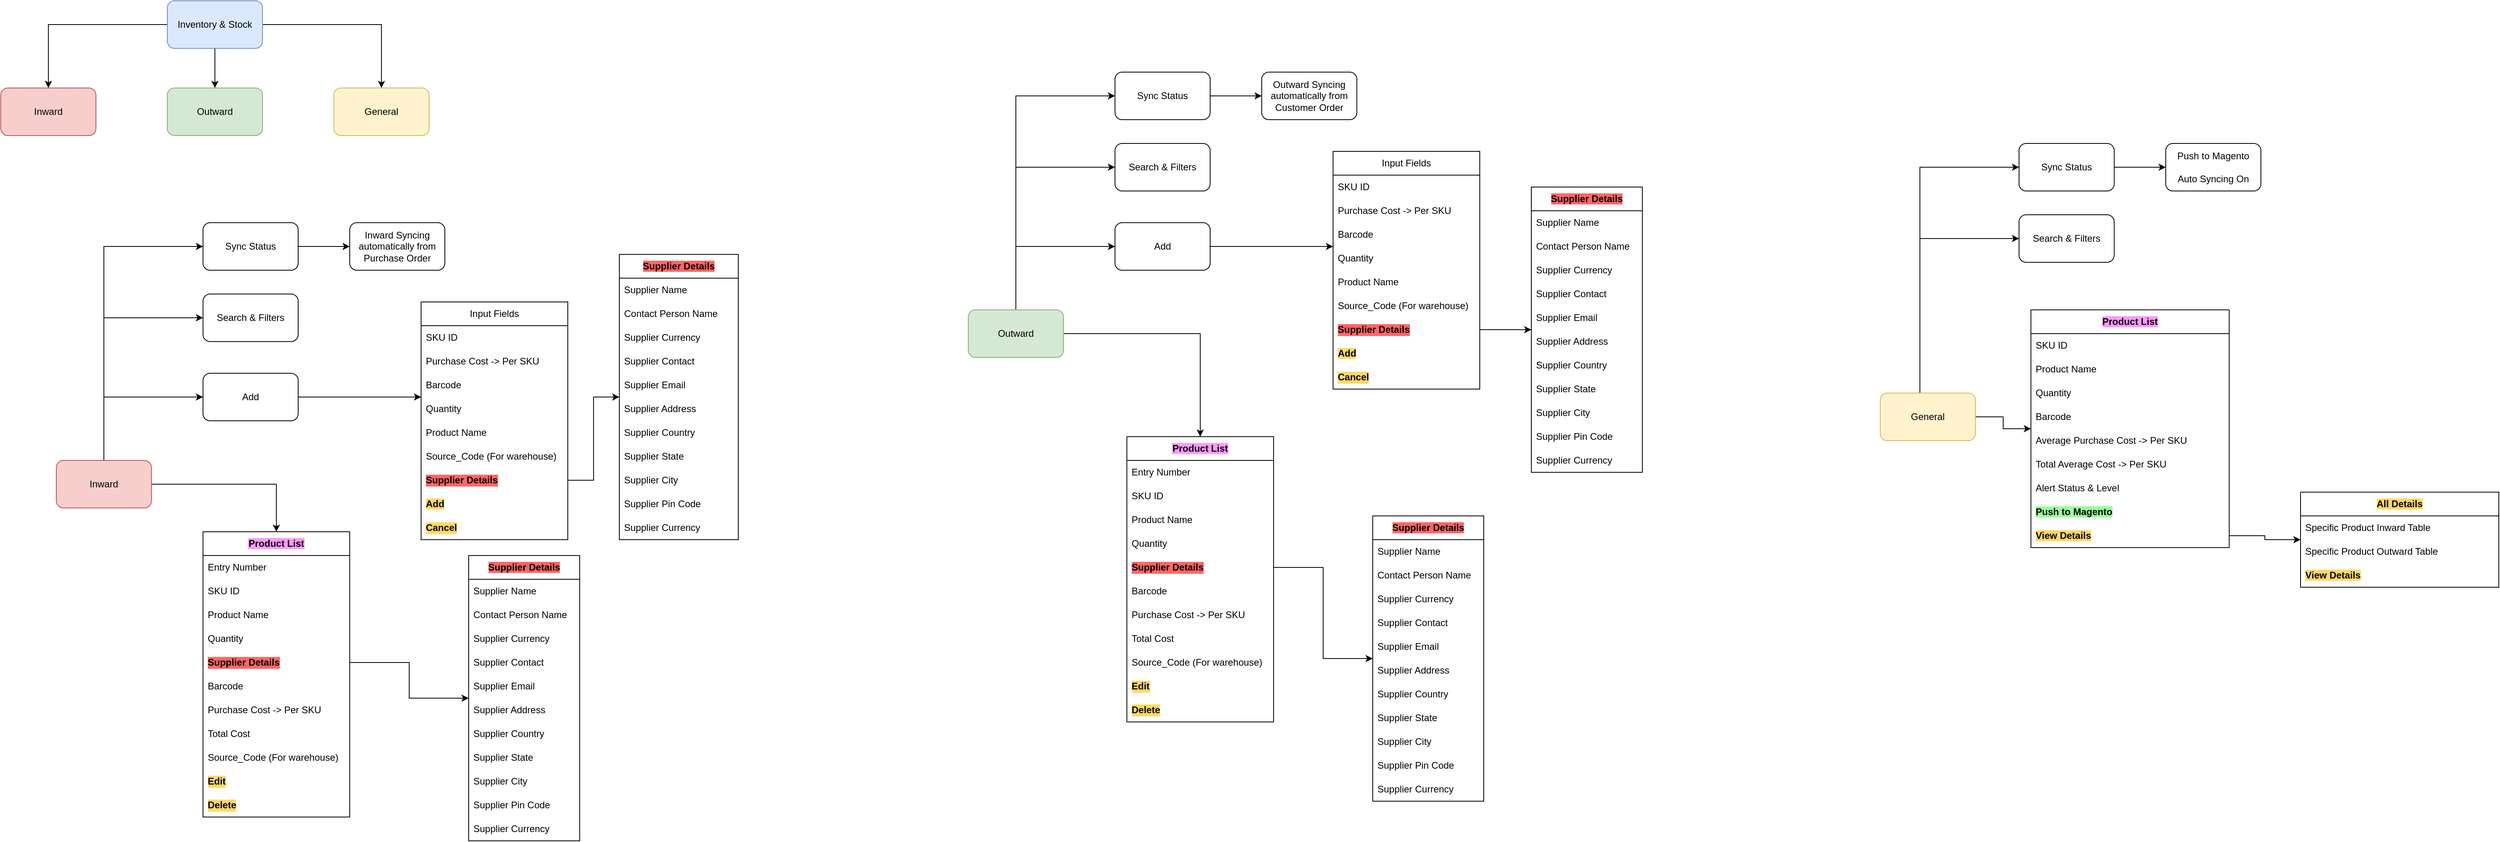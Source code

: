 <mxfile version="24.7.8">
  <diagram name="Page-1" id="e995MOHbL0IESGSoAM8X">
    <mxGraphModel dx="1219" dy="769" grid="1" gridSize="10" guides="1" tooltips="1" connect="1" arrows="1" fold="1" page="1" pageScale="1" pageWidth="850" pageHeight="1100" math="0" shadow="0">
      <root>
        <mxCell id="0" />
        <mxCell id="1" parent="0" />
        <mxCell id="yoaOcqHaSxs_0SUbm4wB-37" style="edgeStyle=orthogonalEdgeStyle;rounded=0;orthogonalLoop=1;jettySize=auto;html=1;entryX=0;entryY=0.5;entryDx=0;entryDy=0;" parent="1" target="yoaOcqHaSxs_0SUbm4wB-35" edge="1">
          <mxGeometry relative="1" as="geometry">
            <Array as="points">
              <mxPoint x="290" y="430" />
            </Array>
            <mxPoint x="290" y="610" as="sourcePoint" />
          </mxGeometry>
        </mxCell>
        <mxCell id="yoaOcqHaSxs_0SUbm4wB-38" style="edgeStyle=orthogonalEdgeStyle;rounded=0;orthogonalLoop=1;jettySize=auto;html=1;entryX=0;entryY=0.5;entryDx=0;entryDy=0;" parent="1" target="yoaOcqHaSxs_0SUbm4wB-36" edge="1">
          <mxGeometry relative="1" as="geometry">
            <Array as="points">
              <mxPoint x="290" y="530" />
            </Array>
            <mxPoint x="290" y="610" as="sourcePoint" />
          </mxGeometry>
        </mxCell>
        <mxCell id="yoaOcqHaSxs_0SUbm4wB-35" value="Search &amp;amp; Filters" style="rounded=1;whiteSpace=wrap;html=1;" parent="1" vertex="1">
          <mxGeometry x="415" y="400" width="120" height="60" as="geometry" />
        </mxCell>
        <mxCell id="lcj7LOPd5DflClwkAGSy-16" style="edgeStyle=orthogonalEdgeStyle;rounded=0;orthogonalLoop=1;jettySize=auto;html=1;" parent="1" source="yoaOcqHaSxs_0SUbm4wB-36" target="lcj7LOPd5DflClwkAGSy-4" edge="1">
          <mxGeometry relative="1" as="geometry">
            <Array as="points">
              <mxPoint x="660" y="530" />
              <mxPoint x="660" y="530" />
            </Array>
          </mxGeometry>
        </mxCell>
        <mxCell id="yoaOcqHaSxs_0SUbm4wB-36" value="Add" style="rounded=1;whiteSpace=wrap;html=1;" parent="1" vertex="1">
          <mxGeometry x="415" y="500" width="120" height="60" as="geometry" />
        </mxCell>
        <mxCell id="gHsuMaxAopMQ4zX2Gc7s-15" style="edgeStyle=orthogonalEdgeStyle;rounded=0;orthogonalLoop=1;jettySize=auto;html=1;entryX=0;entryY=0.5;entryDx=0;entryDy=0;" parent="1" source="lcj7LOPd5DflClwkAGSy-3" target="gHsuMaxAopMQ4zX2Gc7s-14" edge="1">
          <mxGeometry relative="1" as="geometry">
            <Array as="points">
              <mxPoint x="290" y="340" />
            </Array>
          </mxGeometry>
        </mxCell>
        <mxCell id="gHsuMaxAopMQ4zX2Gc7s-19" style="edgeStyle=orthogonalEdgeStyle;rounded=0;orthogonalLoop=1;jettySize=auto;html=1;" parent="1" source="lcj7LOPd5DflClwkAGSy-3" target="lcj7LOPd5DflClwkAGSy-60" edge="1">
          <mxGeometry relative="1" as="geometry" />
        </mxCell>
        <mxCell id="lcj7LOPd5DflClwkAGSy-3" value="Inward" style="rounded=1;whiteSpace=wrap;html=1;fillColor=#f8cecc;strokeColor=#b85450;" parent="1" vertex="1">
          <mxGeometry x="230" y="610" width="120" height="60" as="geometry" />
        </mxCell>
        <mxCell id="lcj7LOPd5DflClwkAGSy-4" value="Input Fields" style="swimlane;fontStyle=0;childLayout=stackLayout;horizontal=1;startSize=30;horizontalStack=0;resizeParent=1;resizeParentMax=0;resizeLast=0;collapsible=1;marginBottom=0;whiteSpace=wrap;html=1;" parent="1" vertex="1">
          <mxGeometry x="690" y="410" width="185" height="300" as="geometry" />
        </mxCell>
        <mxCell id="lcj7LOPd5DflClwkAGSy-8" value="SKU ID" style="text;strokeColor=none;fillColor=none;align=left;verticalAlign=middle;spacingLeft=4;spacingRight=4;overflow=hidden;points=[[0,0.5],[1,0.5]];portConstraint=eastwest;rotatable=0;whiteSpace=wrap;html=1;" parent="lcj7LOPd5DflClwkAGSy-4" vertex="1">
          <mxGeometry y="30" width="185" height="30" as="geometry" />
        </mxCell>
        <mxCell id="gHsuMaxAopMQ4zX2Gc7s-10" value="Purchase Cost -&amp;gt; Per SKU" style="text;strokeColor=none;fillColor=none;align=left;verticalAlign=middle;spacingLeft=4;spacingRight=4;overflow=hidden;points=[[0,0.5],[1,0.5]];portConstraint=eastwest;rotatable=0;whiteSpace=wrap;html=1;" parent="lcj7LOPd5DflClwkAGSy-4" vertex="1">
          <mxGeometry y="60" width="185" height="30" as="geometry" />
        </mxCell>
        <mxCell id="gHsuMaxAopMQ4zX2Gc7s-9" value="Barcode" style="text;strokeColor=none;fillColor=none;align=left;verticalAlign=middle;spacingLeft=4;spacingRight=4;overflow=hidden;points=[[0,0.5],[1,0.5]];portConstraint=eastwest;rotatable=0;whiteSpace=wrap;html=1;" parent="lcj7LOPd5DflClwkAGSy-4" vertex="1">
          <mxGeometry y="90" width="185" height="30" as="geometry" />
        </mxCell>
        <mxCell id="gHsuMaxAopMQ4zX2Gc7s-8" value="Quantity" style="text;strokeColor=none;fillColor=none;align=left;verticalAlign=middle;spacingLeft=4;spacingRight=4;overflow=hidden;points=[[0,0.5],[1,0.5]];portConstraint=eastwest;rotatable=0;whiteSpace=wrap;html=1;" parent="lcj7LOPd5DflClwkAGSy-4" vertex="1">
          <mxGeometry y="120" width="185" height="30" as="geometry" />
        </mxCell>
        <mxCell id="gHsuMaxAopMQ4zX2Gc7s-7" value="Product Name" style="text;strokeColor=none;fillColor=none;align=left;verticalAlign=middle;spacingLeft=4;spacingRight=4;overflow=hidden;points=[[0,0.5],[1,0.5]];portConstraint=eastwest;rotatable=0;whiteSpace=wrap;html=1;" parent="lcj7LOPd5DflClwkAGSy-4" vertex="1">
          <mxGeometry y="150" width="185" height="30" as="geometry" />
        </mxCell>
        <mxCell id="gHsuMaxAopMQ4zX2Gc7s-18" value="Source_Code (For warehouse)" style="text;strokeColor=none;fillColor=none;align=left;verticalAlign=middle;spacingLeft=4;spacingRight=4;overflow=hidden;points=[[0,0.5],[1,0.5]];portConstraint=eastwest;rotatable=0;whiteSpace=wrap;html=1;" parent="lcj7LOPd5DflClwkAGSy-4" vertex="1">
          <mxGeometry y="180" width="185" height="30" as="geometry" />
        </mxCell>
        <mxCell id="gHsuMaxAopMQ4zX2Gc7s-11" value="&lt;b&gt;Supplier Details&lt;/b&gt;" style="text;strokeColor=none;fillColor=none;align=left;verticalAlign=middle;spacingLeft=4;spacingRight=4;overflow=hidden;points=[[0,0.5],[1,0.5]];portConstraint=eastwest;rotatable=0;whiteSpace=wrap;html=1;labelBackgroundColor=#FF6666;" parent="lcj7LOPd5DflClwkAGSy-4" vertex="1">
          <mxGeometry y="210" width="185" height="30" as="geometry" />
        </mxCell>
        <mxCell id="lcj7LOPd5DflClwkAGSy-44" value="&lt;span style=&quot;font-weight: 700; background-color: rgb(255, 217, 102);&quot;&gt;Add&lt;/span&gt;" style="text;strokeColor=none;fillColor=none;align=left;verticalAlign=middle;spacingLeft=4;spacingRight=4;overflow=hidden;points=[[0,0.5],[1,0.5]];portConstraint=eastwest;rotatable=0;whiteSpace=wrap;html=1;" parent="lcj7LOPd5DflClwkAGSy-4" vertex="1">
          <mxGeometry y="240" width="185" height="30" as="geometry" />
        </mxCell>
        <mxCell id="lcj7LOPd5DflClwkAGSy-15" value="Cancel" style="text;strokeColor=none;fillColor=none;align=left;verticalAlign=middle;spacingLeft=4;spacingRight=4;overflow=hidden;points=[[0,0.5],[1,0.5]];portConstraint=eastwest;rotatable=0;whiteSpace=wrap;html=1;fontStyle=1;labelBackgroundColor=#FFD966;" parent="lcj7LOPd5DflClwkAGSy-4" vertex="1">
          <mxGeometry y="270" width="185" height="30" as="geometry" />
        </mxCell>
        <mxCell id="lcj7LOPd5DflClwkAGSy-29" value="&lt;b style=&quot;text-align: left; background-color: rgb(255, 102, 102);&quot;&gt;Supplier Details&lt;/b&gt;" style="swimlane;fontStyle=0;childLayout=stackLayout;horizontal=1;startSize=30;horizontalStack=0;resizeParent=1;resizeParentMax=0;resizeLast=0;collapsible=1;marginBottom=0;whiteSpace=wrap;html=1;" parent="1" vertex="1">
          <mxGeometry x="940" y="350" width="150" height="360" as="geometry" />
        </mxCell>
        <mxCell id="lcj7LOPd5DflClwkAGSy-30" value="Supplier Name" style="text;strokeColor=none;fillColor=none;align=left;verticalAlign=middle;spacingLeft=4;spacingRight=4;overflow=hidden;points=[[0,0.5],[1,0.5]];portConstraint=eastwest;rotatable=0;whiteSpace=wrap;html=1;" parent="lcj7LOPd5DflClwkAGSy-29" vertex="1">
          <mxGeometry y="30" width="150" height="30" as="geometry" />
        </mxCell>
        <mxCell id="lcj7LOPd5DflClwkAGSy-31" value="Contact Person Name" style="text;strokeColor=none;fillColor=none;align=left;verticalAlign=middle;spacingLeft=4;spacingRight=4;overflow=hidden;points=[[0,0.5],[1,0.5]];portConstraint=eastwest;rotatable=0;whiteSpace=wrap;html=1;" parent="lcj7LOPd5DflClwkAGSy-29" vertex="1">
          <mxGeometry y="60" width="150" height="30" as="geometry" />
        </mxCell>
        <mxCell id="lcj7LOPd5DflClwkAGSy-32" value="Supplier Currency" style="text;strokeColor=none;fillColor=none;align=left;verticalAlign=middle;spacingLeft=4;spacingRight=4;overflow=hidden;points=[[0,0.5],[1,0.5]];portConstraint=eastwest;rotatable=0;whiteSpace=wrap;html=1;" parent="lcj7LOPd5DflClwkAGSy-29" vertex="1">
          <mxGeometry y="90" width="150" height="30" as="geometry" />
        </mxCell>
        <mxCell id="lcj7LOPd5DflClwkAGSy-33" value="Supplier Contact" style="text;strokeColor=none;fillColor=none;align=left;verticalAlign=middle;spacingLeft=4;spacingRight=4;overflow=hidden;points=[[0,0.5],[1,0.5]];portConstraint=eastwest;rotatable=0;whiteSpace=wrap;html=1;" parent="lcj7LOPd5DflClwkAGSy-29" vertex="1">
          <mxGeometry y="120" width="150" height="30" as="geometry" />
        </mxCell>
        <mxCell id="lcj7LOPd5DflClwkAGSy-34" value="Supplier Email" style="text;strokeColor=none;fillColor=none;align=left;verticalAlign=middle;spacingLeft=4;spacingRight=4;overflow=hidden;points=[[0,0.5],[1,0.5]];portConstraint=eastwest;rotatable=0;whiteSpace=wrap;html=1;" parent="lcj7LOPd5DflClwkAGSy-29" vertex="1">
          <mxGeometry y="150" width="150" height="30" as="geometry" />
        </mxCell>
        <mxCell id="lcj7LOPd5DflClwkAGSy-35" value="Supplier Address" style="text;strokeColor=none;fillColor=none;align=left;verticalAlign=middle;spacingLeft=4;spacingRight=4;overflow=hidden;points=[[0,0.5],[1,0.5]];portConstraint=eastwest;rotatable=0;whiteSpace=wrap;html=1;" parent="lcj7LOPd5DflClwkAGSy-29" vertex="1">
          <mxGeometry y="180" width="150" height="30" as="geometry" />
        </mxCell>
        <mxCell id="lcj7LOPd5DflClwkAGSy-36" value="Supplier Country" style="text;strokeColor=none;fillColor=none;align=left;verticalAlign=middle;spacingLeft=4;spacingRight=4;overflow=hidden;points=[[0,0.5],[1,0.5]];portConstraint=eastwest;rotatable=0;whiteSpace=wrap;html=1;" parent="lcj7LOPd5DflClwkAGSy-29" vertex="1">
          <mxGeometry y="210" width="150" height="30" as="geometry" />
        </mxCell>
        <mxCell id="lcj7LOPd5DflClwkAGSy-37" value="Supplier State" style="text;strokeColor=none;fillColor=none;align=left;verticalAlign=middle;spacingLeft=4;spacingRight=4;overflow=hidden;points=[[0,0.5],[1,0.5]];portConstraint=eastwest;rotatable=0;whiteSpace=wrap;html=1;" parent="lcj7LOPd5DflClwkAGSy-29" vertex="1">
          <mxGeometry y="240" width="150" height="30" as="geometry" />
        </mxCell>
        <mxCell id="lcj7LOPd5DflClwkAGSy-38" value="Supplier City" style="text;strokeColor=none;fillColor=none;align=left;verticalAlign=middle;spacingLeft=4;spacingRight=4;overflow=hidden;points=[[0,0.5],[1,0.5]];portConstraint=eastwest;rotatable=0;whiteSpace=wrap;html=1;" parent="lcj7LOPd5DflClwkAGSy-29" vertex="1">
          <mxGeometry y="270" width="150" height="30" as="geometry" />
        </mxCell>
        <mxCell id="lcj7LOPd5DflClwkAGSy-39" value="Supplier Pin Code" style="text;strokeColor=none;fillColor=none;align=left;verticalAlign=middle;spacingLeft=4;spacingRight=4;overflow=hidden;points=[[0,0.5],[1,0.5]];portConstraint=eastwest;rotatable=0;whiteSpace=wrap;html=1;" parent="lcj7LOPd5DflClwkAGSy-29" vertex="1">
          <mxGeometry y="300" width="150" height="30" as="geometry" />
        </mxCell>
        <mxCell id="lcj7LOPd5DflClwkAGSy-40" value="Supplier Currency" style="text;strokeColor=none;fillColor=none;align=left;verticalAlign=middle;spacingLeft=4;spacingRight=4;overflow=hidden;points=[[0,0.5],[1,0.5]];portConstraint=eastwest;rotatable=0;whiteSpace=wrap;html=1;" parent="lcj7LOPd5DflClwkAGSy-29" vertex="1">
          <mxGeometry y="330" width="150" height="30" as="geometry" />
        </mxCell>
        <mxCell id="lcj7LOPd5DflClwkAGSy-60" value="&lt;b style=&quot;text-align: left; background-color: rgb(255, 153, 255);&quot;&gt;Product List&lt;/b&gt;" style="swimlane;fontStyle=0;childLayout=stackLayout;horizontal=1;startSize=30;horizontalStack=0;resizeParent=1;resizeParentMax=0;resizeLast=0;collapsible=1;marginBottom=0;whiteSpace=wrap;html=1;" parent="1" vertex="1">
          <mxGeometry x="415" y="700" width="185" height="360" as="geometry" />
        </mxCell>
        <mxCell id="gHsuMaxAopMQ4zX2Gc7s-22" value="Entry Number" style="text;strokeColor=none;fillColor=none;align=left;verticalAlign=middle;spacingLeft=4;spacingRight=4;overflow=hidden;points=[[0,0.5],[1,0.5]];portConstraint=eastwest;rotatable=0;whiteSpace=wrap;html=1;" parent="lcj7LOPd5DflClwkAGSy-60" vertex="1">
          <mxGeometry y="30" width="185" height="30" as="geometry" />
        </mxCell>
        <mxCell id="lcj7LOPd5DflClwkAGSy-99" value="SKU ID" style="text;strokeColor=none;fillColor=none;align=left;verticalAlign=middle;spacingLeft=4;spacingRight=4;overflow=hidden;points=[[0,0.5],[1,0.5]];portConstraint=eastwest;rotatable=0;whiteSpace=wrap;html=1;" parent="lcj7LOPd5DflClwkAGSy-60" vertex="1">
          <mxGeometry y="60" width="185" height="30" as="geometry" />
        </mxCell>
        <mxCell id="lcj7LOPd5DflClwkAGSy-61" value="Product Name" style="text;strokeColor=none;fillColor=none;align=left;verticalAlign=middle;spacingLeft=4;spacingRight=4;overflow=hidden;points=[[0,0.5],[1,0.5]];portConstraint=eastwest;rotatable=0;whiteSpace=wrap;html=1;" parent="lcj7LOPd5DflClwkAGSy-60" vertex="1">
          <mxGeometry y="90" width="185" height="30" as="geometry" />
        </mxCell>
        <mxCell id="lcj7LOPd5DflClwkAGSy-62" value="Quantity" style="text;strokeColor=none;fillColor=none;align=left;verticalAlign=middle;spacingLeft=4;spacingRight=4;overflow=hidden;points=[[0,0.5],[1,0.5]];portConstraint=eastwest;rotatable=0;whiteSpace=wrap;html=1;" parent="lcj7LOPd5DflClwkAGSy-60" vertex="1">
          <mxGeometry y="120" width="185" height="30" as="geometry" />
        </mxCell>
        <mxCell id="lcj7LOPd5DflClwkAGSy-72" value="&lt;b&gt;Supplier Details&lt;/b&gt;" style="text;strokeColor=none;fillColor=none;align=left;verticalAlign=middle;spacingLeft=4;spacingRight=4;overflow=hidden;points=[[0,0.5],[1,0.5]];portConstraint=eastwest;rotatable=0;whiteSpace=wrap;html=1;labelBackgroundColor=#FF6666;" parent="lcj7LOPd5DflClwkAGSy-60" vertex="1">
          <mxGeometry y="150" width="185" height="30" as="geometry" />
        </mxCell>
        <mxCell id="lcj7LOPd5DflClwkAGSy-63" value="Barcode" style="text;strokeColor=none;fillColor=none;align=left;verticalAlign=middle;spacingLeft=4;spacingRight=4;overflow=hidden;points=[[0,0.5],[1,0.5]];portConstraint=eastwest;rotatable=0;whiteSpace=wrap;html=1;" parent="lcj7LOPd5DflClwkAGSy-60" vertex="1">
          <mxGeometry y="180" width="185" height="30" as="geometry" />
        </mxCell>
        <mxCell id="lcj7LOPd5DflClwkAGSy-64" value="Purchase Cost -&amp;gt; Per SKU" style="text;strokeColor=none;fillColor=none;align=left;verticalAlign=middle;spacingLeft=4;spacingRight=4;overflow=hidden;points=[[0,0.5],[1,0.5]];portConstraint=eastwest;rotatable=0;whiteSpace=wrap;html=1;" parent="lcj7LOPd5DflClwkAGSy-60" vertex="1">
          <mxGeometry y="210" width="185" height="30" as="geometry" />
        </mxCell>
        <mxCell id="gHsuMaxAopMQ4zX2Gc7s-24" value="Total Cost" style="text;strokeColor=none;fillColor=none;align=left;verticalAlign=middle;spacingLeft=4;spacingRight=4;overflow=hidden;points=[[0,0.5],[1,0.5]];portConstraint=eastwest;rotatable=0;whiteSpace=wrap;html=1;" parent="lcj7LOPd5DflClwkAGSy-60" vertex="1">
          <mxGeometry y="240" width="185" height="30" as="geometry" />
        </mxCell>
        <mxCell id="gHsuMaxAopMQ4zX2Gc7s-23" value="Source_Code (For warehouse)" style="text;strokeColor=none;fillColor=none;align=left;verticalAlign=middle;spacingLeft=4;spacingRight=4;overflow=hidden;points=[[0,0.5],[1,0.5]];portConstraint=eastwest;rotatable=0;whiteSpace=wrap;html=1;" parent="lcj7LOPd5DflClwkAGSy-60" vertex="1">
          <mxGeometry y="270" width="185" height="30" as="geometry" />
        </mxCell>
        <mxCell id="gHsuMaxAopMQ4zX2Gc7s-141" value="Edit" style="text;strokeColor=none;fillColor=none;align=left;verticalAlign=middle;spacingLeft=4;spacingRight=4;overflow=hidden;points=[[0,0.5],[1,0.5]];portConstraint=eastwest;rotatable=0;whiteSpace=wrap;html=1;fontStyle=1;labelBackgroundColor=#FFD966;" parent="lcj7LOPd5DflClwkAGSy-60" vertex="1">
          <mxGeometry y="300" width="185" height="30" as="geometry" />
        </mxCell>
        <mxCell id="lcj7LOPd5DflClwkAGSy-68" value="Delete" style="text;strokeColor=none;fillColor=none;align=left;verticalAlign=middle;spacingLeft=4;spacingRight=4;overflow=hidden;points=[[0,0.5],[1,0.5]];portConstraint=eastwest;rotatable=0;whiteSpace=wrap;html=1;fontStyle=1;labelBackgroundColor=#FFD966;" parent="lcj7LOPd5DflClwkAGSy-60" vertex="1">
          <mxGeometry y="330" width="185" height="30" as="geometry" />
        </mxCell>
        <mxCell id="lcj7LOPd5DflClwkAGSy-73" value="&lt;b style=&quot;text-align: left; background-color: rgb(255, 102, 102);&quot;&gt;Supplier Details&lt;/b&gt;" style="swimlane;fontStyle=0;childLayout=stackLayout;horizontal=1;startSize=30;horizontalStack=0;resizeParent=1;resizeParentMax=0;resizeLast=0;collapsible=1;marginBottom=0;whiteSpace=wrap;html=1;" parent="1" vertex="1">
          <mxGeometry x="750" y="730" width="140" height="360" as="geometry" />
        </mxCell>
        <mxCell id="lcj7LOPd5DflClwkAGSy-74" value="Supplier Name" style="text;strokeColor=none;fillColor=none;align=left;verticalAlign=middle;spacingLeft=4;spacingRight=4;overflow=hidden;points=[[0,0.5],[1,0.5]];portConstraint=eastwest;rotatable=0;whiteSpace=wrap;html=1;" parent="lcj7LOPd5DflClwkAGSy-73" vertex="1">
          <mxGeometry y="30" width="140" height="30" as="geometry" />
        </mxCell>
        <mxCell id="lcj7LOPd5DflClwkAGSy-75" value="Contact Person Name" style="text;strokeColor=none;fillColor=none;align=left;verticalAlign=middle;spacingLeft=4;spacingRight=4;overflow=hidden;points=[[0,0.5],[1,0.5]];portConstraint=eastwest;rotatable=0;whiteSpace=wrap;html=1;" parent="lcj7LOPd5DflClwkAGSy-73" vertex="1">
          <mxGeometry y="60" width="140" height="30" as="geometry" />
        </mxCell>
        <mxCell id="lcj7LOPd5DflClwkAGSy-76" value="Supplier Currency" style="text;strokeColor=none;fillColor=none;align=left;verticalAlign=middle;spacingLeft=4;spacingRight=4;overflow=hidden;points=[[0,0.5],[1,0.5]];portConstraint=eastwest;rotatable=0;whiteSpace=wrap;html=1;" parent="lcj7LOPd5DflClwkAGSy-73" vertex="1">
          <mxGeometry y="90" width="140" height="30" as="geometry" />
        </mxCell>
        <mxCell id="lcj7LOPd5DflClwkAGSy-77" value="Supplier Contact" style="text;strokeColor=none;fillColor=none;align=left;verticalAlign=middle;spacingLeft=4;spacingRight=4;overflow=hidden;points=[[0,0.5],[1,0.5]];portConstraint=eastwest;rotatable=0;whiteSpace=wrap;html=1;" parent="lcj7LOPd5DflClwkAGSy-73" vertex="1">
          <mxGeometry y="120" width="140" height="30" as="geometry" />
        </mxCell>
        <mxCell id="lcj7LOPd5DflClwkAGSy-78" value="Supplier Email" style="text;strokeColor=none;fillColor=none;align=left;verticalAlign=middle;spacingLeft=4;spacingRight=4;overflow=hidden;points=[[0,0.5],[1,0.5]];portConstraint=eastwest;rotatable=0;whiteSpace=wrap;html=1;" parent="lcj7LOPd5DflClwkAGSy-73" vertex="1">
          <mxGeometry y="150" width="140" height="30" as="geometry" />
        </mxCell>
        <mxCell id="lcj7LOPd5DflClwkAGSy-79" value="Supplier Address" style="text;strokeColor=none;fillColor=none;align=left;verticalAlign=middle;spacingLeft=4;spacingRight=4;overflow=hidden;points=[[0,0.5],[1,0.5]];portConstraint=eastwest;rotatable=0;whiteSpace=wrap;html=1;" parent="lcj7LOPd5DflClwkAGSy-73" vertex="1">
          <mxGeometry y="180" width="140" height="30" as="geometry" />
        </mxCell>
        <mxCell id="lcj7LOPd5DflClwkAGSy-80" value="Supplier Country" style="text;strokeColor=none;fillColor=none;align=left;verticalAlign=middle;spacingLeft=4;spacingRight=4;overflow=hidden;points=[[0,0.5],[1,0.5]];portConstraint=eastwest;rotatable=0;whiteSpace=wrap;html=1;" parent="lcj7LOPd5DflClwkAGSy-73" vertex="1">
          <mxGeometry y="210" width="140" height="30" as="geometry" />
        </mxCell>
        <mxCell id="lcj7LOPd5DflClwkAGSy-81" value="Supplier State" style="text;strokeColor=none;fillColor=none;align=left;verticalAlign=middle;spacingLeft=4;spacingRight=4;overflow=hidden;points=[[0,0.5],[1,0.5]];portConstraint=eastwest;rotatable=0;whiteSpace=wrap;html=1;" parent="lcj7LOPd5DflClwkAGSy-73" vertex="1">
          <mxGeometry y="240" width="140" height="30" as="geometry" />
        </mxCell>
        <mxCell id="lcj7LOPd5DflClwkAGSy-82" value="Supplier City" style="text;strokeColor=none;fillColor=none;align=left;verticalAlign=middle;spacingLeft=4;spacingRight=4;overflow=hidden;points=[[0,0.5],[1,0.5]];portConstraint=eastwest;rotatable=0;whiteSpace=wrap;html=1;" parent="lcj7LOPd5DflClwkAGSy-73" vertex="1">
          <mxGeometry y="270" width="140" height="30" as="geometry" />
        </mxCell>
        <mxCell id="lcj7LOPd5DflClwkAGSy-83" value="Supplier Pin Code" style="text;strokeColor=none;fillColor=none;align=left;verticalAlign=middle;spacingLeft=4;spacingRight=4;overflow=hidden;points=[[0,0.5],[1,0.5]];portConstraint=eastwest;rotatable=0;whiteSpace=wrap;html=1;" parent="lcj7LOPd5DflClwkAGSy-73" vertex="1">
          <mxGeometry y="300" width="140" height="30" as="geometry" />
        </mxCell>
        <mxCell id="lcj7LOPd5DflClwkAGSy-84" value="Supplier Currency" style="text;strokeColor=none;fillColor=none;align=left;verticalAlign=middle;spacingLeft=4;spacingRight=4;overflow=hidden;points=[[0,0.5],[1,0.5]];portConstraint=eastwest;rotatable=0;whiteSpace=wrap;html=1;" parent="lcj7LOPd5DflClwkAGSy-73" vertex="1">
          <mxGeometry y="330" width="140" height="30" as="geometry" />
        </mxCell>
        <mxCell id="lcj7LOPd5DflClwkAGSy-129" value="Inward" style="rounded=1;whiteSpace=wrap;html=1;fillColor=#f8cecc;strokeColor=#b85450;" parent="1" vertex="1">
          <mxGeometry x="160" y="140" width="120" height="60" as="geometry" />
        </mxCell>
        <mxCell id="lcj7LOPd5DflClwkAGSy-130" value="Outward" style="rounded=1;whiteSpace=wrap;html=1;fillColor=#d5e8d4;strokeColor=#82b366;" parent="1" vertex="1">
          <mxGeometry x="370" y="140" width="120" height="60" as="geometry" />
        </mxCell>
        <mxCell id="gHsuMaxAopMQ4zX2Gc7s-3" value="" style="edgeStyle=orthogonalEdgeStyle;rounded=0;orthogonalLoop=1;jettySize=auto;html=1;" parent="1" source="gHsuMaxAopMQ4zX2Gc7s-1" target="lcj7LOPd5DflClwkAGSy-130" edge="1">
          <mxGeometry relative="1" as="geometry" />
        </mxCell>
        <mxCell id="gHsuMaxAopMQ4zX2Gc7s-4" style="edgeStyle=orthogonalEdgeStyle;rounded=0;orthogonalLoop=1;jettySize=auto;html=1;" parent="1" source="gHsuMaxAopMQ4zX2Gc7s-1" target="lcj7LOPd5DflClwkAGSy-129" edge="1">
          <mxGeometry relative="1" as="geometry" />
        </mxCell>
        <mxCell id="gHsuMaxAopMQ4zX2Gc7s-5" style="edgeStyle=orthogonalEdgeStyle;rounded=0;orthogonalLoop=1;jettySize=auto;html=1;" parent="1" source="gHsuMaxAopMQ4zX2Gc7s-1" target="gHsuMaxAopMQ4zX2Gc7s-2" edge="1">
          <mxGeometry relative="1" as="geometry" />
        </mxCell>
        <mxCell id="gHsuMaxAopMQ4zX2Gc7s-1" value="Inventory &amp;amp; Stock" style="rounded=1;whiteSpace=wrap;html=1;fillColor=#dae8fc;strokeColor=#6c8ebf;" parent="1" vertex="1">
          <mxGeometry x="370" y="30" width="120" height="60" as="geometry" />
        </mxCell>
        <mxCell id="gHsuMaxAopMQ4zX2Gc7s-2" value="General" style="rounded=1;whiteSpace=wrap;html=1;fillColor=#fff2cc;strokeColor=#d6b656;" parent="1" vertex="1">
          <mxGeometry x="580" y="140" width="120" height="60" as="geometry" />
        </mxCell>
        <mxCell id="gHsuMaxAopMQ4zX2Gc7s-13" style="edgeStyle=orthogonalEdgeStyle;rounded=0;orthogonalLoop=1;jettySize=auto;html=1;" parent="1" source="gHsuMaxAopMQ4zX2Gc7s-11" target="lcj7LOPd5DflClwkAGSy-29" edge="1">
          <mxGeometry relative="1" as="geometry" />
        </mxCell>
        <mxCell id="gHsuMaxAopMQ4zX2Gc7s-17" value="" style="edgeStyle=orthogonalEdgeStyle;rounded=0;orthogonalLoop=1;jettySize=auto;html=1;" parent="1" source="gHsuMaxAopMQ4zX2Gc7s-14" target="gHsuMaxAopMQ4zX2Gc7s-16" edge="1">
          <mxGeometry relative="1" as="geometry" />
        </mxCell>
        <mxCell id="gHsuMaxAopMQ4zX2Gc7s-14" value="Sync Status" style="rounded=1;whiteSpace=wrap;html=1;" parent="1" vertex="1">
          <mxGeometry x="415" y="310" width="120" height="60" as="geometry" />
        </mxCell>
        <mxCell id="gHsuMaxAopMQ4zX2Gc7s-16" value="Inward Syncing automatically from Purchase Order" style="rounded=1;whiteSpace=wrap;html=1;" parent="1" vertex="1">
          <mxGeometry x="600" y="310" width="120" height="60" as="geometry" />
        </mxCell>
        <mxCell id="gHsuMaxAopMQ4zX2Gc7s-21" style="edgeStyle=orthogonalEdgeStyle;rounded=0;orthogonalLoop=1;jettySize=auto;html=1;" parent="1" source="lcj7LOPd5DflClwkAGSy-72" target="lcj7LOPd5DflClwkAGSy-73" edge="1">
          <mxGeometry relative="1" as="geometry" />
        </mxCell>
        <mxCell id="gHsuMaxAopMQ4zX2Gc7s-25" style="edgeStyle=orthogonalEdgeStyle;rounded=0;orthogonalLoop=1;jettySize=auto;html=1;entryX=0;entryY=0.5;entryDx=0;entryDy=0;" parent="1" target="gHsuMaxAopMQ4zX2Gc7s-27" edge="1">
          <mxGeometry relative="1" as="geometry">
            <Array as="points">
              <mxPoint x="1440" y="240" />
            </Array>
            <mxPoint x="1440" y="420" as="sourcePoint" />
          </mxGeometry>
        </mxCell>
        <mxCell id="gHsuMaxAopMQ4zX2Gc7s-26" style="edgeStyle=orthogonalEdgeStyle;rounded=0;orthogonalLoop=1;jettySize=auto;html=1;entryX=0;entryY=0.5;entryDx=0;entryDy=0;" parent="1" target="gHsuMaxAopMQ4zX2Gc7s-29" edge="1">
          <mxGeometry relative="1" as="geometry">
            <Array as="points">
              <mxPoint x="1440" y="340" />
            </Array>
            <mxPoint x="1440" y="420" as="sourcePoint" />
          </mxGeometry>
        </mxCell>
        <mxCell id="gHsuMaxAopMQ4zX2Gc7s-27" value="Search &amp;amp; Filters" style="rounded=1;whiteSpace=wrap;html=1;" parent="1" vertex="1">
          <mxGeometry x="1565" y="210" width="120" height="60" as="geometry" />
        </mxCell>
        <mxCell id="gHsuMaxAopMQ4zX2Gc7s-28" style="edgeStyle=orthogonalEdgeStyle;rounded=0;orthogonalLoop=1;jettySize=auto;html=1;" parent="1" source="gHsuMaxAopMQ4zX2Gc7s-29" target="gHsuMaxAopMQ4zX2Gc7s-33" edge="1">
          <mxGeometry relative="1" as="geometry">
            <Array as="points">
              <mxPoint x="1810" y="340" />
              <mxPoint x="1810" y="340" />
            </Array>
          </mxGeometry>
        </mxCell>
        <mxCell id="gHsuMaxAopMQ4zX2Gc7s-29" value="Add" style="rounded=1;whiteSpace=wrap;html=1;" parent="1" vertex="1">
          <mxGeometry x="1565" y="310" width="120" height="60" as="geometry" />
        </mxCell>
        <mxCell id="gHsuMaxAopMQ4zX2Gc7s-30" style="edgeStyle=orthogonalEdgeStyle;rounded=0;orthogonalLoop=1;jettySize=auto;html=1;entryX=0;entryY=0.5;entryDx=0;entryDy=0;" parent="1" source="gHsuMaxAopMQ4zX2Gc7s-32" target="gHsuMaxAopMQ4zX2Gc7s-80" edge="1">
          <mxGeometry relative="1" as="geometry">
            <Array as="points">
              <mxPoint x="1440" y="150" />
            </Array>
          </mxGeometry>
        </mxCell>
        <mxCell id="gHsuMaxAopMQ4zX2Gc7s-31" style="edgeStyle=orthogonalEdgeStyle;rounded=0;orthogonalLoop=1;jettySize=auto;html=1;" parent="1" source="gHsuMaxAopMQ4zX2Gc7s-32" target="gHsuMaxAopMQ4zX2Gc7s-55" edge="1">
          <mxGeometry relative="1" as="geometry" />
        </mxCell>
        <mxCell id="gHsuMaxAopMQ4zX2Gc7s-32" value="Outward" style="rounded=1;whiteSpace=wrap;html=1;fillColor=#d5e8d4;strokeColor=#82b366;" parent="1" vertex="1">
          <mxGeometry x="1380" y="420" width="120" height="60" as="geometry" />
        </mxCell>
        <mxCell id="gHsuMaxAopMQ4zX2Gc7s-33" value="Input Fields" style="swimlane;fontStyle=0;childLayout=stackLayout;horizontal=1;startSize=30;horizontalStack=0;resizeParent=1;resizeParentMax=0;resizeLast=0;collapsible=1;marginBottom=0;whiteSpace=wrap;html=1;" parent="1" vertex="1">
          <mxGeometry x="1840" y="220" width="185" height="300" as="geometry" />
        </mxCell>
        <mxCell id="gHsuMaxAopMQ4zX2Gc7s-34" value="SKU ID" style="text;strokeColor=none;fillColor=none;align=left;verticalAlign=middle;spacingLeft=4;spacingRight=4;overflow=hidden;points=[[0,0.5],[1,0.5]];portConstraint=eastwest;rotatable=0;whiteSpace=wrap;html=1;" parent="gHsuMaxAopMQ4zX2Gc7s-33" vertex="1">
          <mxGeometry y="30" width="185" height="30" as="geometry" />
        </mxCell>
        <mxCell id="gHsuMaxAopMQ4zX2Gc7s-35" value="Purchase Cost -&amp;gt; Per SKU" style="text;strokeColor=none;fillColor=none;align=left;verticalAlign=middle;spacingLeft=4;spacingRight=4;overflow=hidden;points=[[0,0.5],[1,0.5]];portConstraint=eastwest;rotatable=0;whiteSpace=wrap;html=1;" parent="gHsuMaxAopMQ4zX2Gc7s-33" vertex="1">
          <mxGeometry y="60" width="185" height="30" as="geometry" />
        </mxCell>
        <mxCell id="gHsuMaxAopMQ4zX2Gc7s-36" value="Barcode" style="text;strokeColor=none;fillColor=none;align=left;verticalAlign=middle;spacingLeft=4;spacingRight=4;overflow=hidden;points=[[0,0.5],[1,0.5]];portConstraint=eastwest;rotatable=0;whiteSpace=wrap;html=1;" parent="gHsuMaxAopMQ4zX2Gc7s-33" vertex="1">
          <mxGeometry y="90" width="185" height="30" as="geometry" />
        </mxCell>
        <mxCell id="gHsuMaxAopMQ4zX2Gc7s-37" value="Quantity" style="text;strokeColor=none;fillColor=none;align=left;verticalAlign=middle;spacingLeft=4;spacingRight=4;overflow=hidden;points=[[0,0.5],[1,0.5]];portConstraint=eastwest;rotatable=0;whiteSpace=wrap;html=1;" parent="gHsuMaxAopMQ4zX2Gc7s-33" vertex="1">
          <mxGeometry y="120" width="185" height="30" as="geometry" />
        </mxCell>
        <mxCell id="gHsuMaxAopMQ4zX2Gc7s-38" value="Product Name" style="text;strokeColor=none;fillColor=none;align=left;verticalAlign=middle;spacingLeft=4;spacingRight=4;overflow=hidden;points=[[0,0.5],[1,0.5]];portConstraint=eastwest;rotatable=0;whiteSpace=wrap;html=1;" parent="gHsuMaxAopMQ4zX2Gc7s-33" vertex="1">
          <mxGeometry y="150" width="185" height="30" as="geometry" />
        </mxCell>
        <mxCell id="gHsuMaxAopMQ4zX2Gc7s-39" value="Source_Code (For warehouse)" style="text;strokeColor=none;fillColor=none;align=left;verticalAlign=middle;spacingLeft=4;spacingRight=4;overflow=hidden;points=[[0,0.5],[1,0.5]];portConstraint=eastwest;rotatable=0;whiteSpace=wrap;html=1;" parent="gHsuMaxAopMQ4zX2Gc7s-33" vertex="1">
          <mxGeometry y="180" width="185" height="30" as="geometry" />
        </mxCell>
        <mxCell id="gHsuMaxAopMQ4zX2Gc7s-40" value="&lt;b&gt;Supplier Details&lt;/b&gt;" style="text;strokeColor=none;fillColor=none;align=left;verticalAlign=middle;spacingLeft=4;spacingRight=4;overflow=hidden;points=[[0,0.5],[1,0.5]];portConstraint=eastwest;rotatable=0;whiteSpace=wrap;html=1;labelBackgroundColor=#FF6666;" parent="gHsuMaxAopMQ4zX2Gc7s-33" vertex="1">
          <mxGeometry y="210" width="185" height="30" as="geometry" />
        </mxCell>
        <mxCell id="gHsuMaxAopMQ4zX2Gc7s-41" value="&lt;span style=&quot;font-weight: 700; background-color: rgb(255, 217, 102);&quot;&gt;Add&lt;/span&gt;" style="text;strokeColor=none;fillColor=none;align=left;verticalAlign=middle;spacingLeft=4;spacingRight=4;overflow=hidden;points=[[0,0.5],[1,0.5]];portConstraint=eastwest;rotatable=0;whiteSpace=wrap;html=1;" parent="gHsuMaxAopMQ4zX2Gc7s-33" vertex="1">
          <mxGeometry y="240" width="185" height="30" as="geometry" />
        </mxCell>
        <mxCell id="gHsuMaxAopMQ4zX2Gc7s-42" value="Cancel" style="text;strokeColor=none;fillColor=none;align=left;verticalAlign=middle;spacingLeft=4;spacingRight=4;overflow=hidden;points=[[0,0.5],[1,0.5]];portConstraint=eastwest;rotatable=0;whiteSpace=wrap;html=1;fontStyle=1;labelBackgroundColor=#FFD966;" parent="gHsuMaxAopMQ4zX2Gc7s-33" vertex="1">
          <mxGeometry y="270" width="185" height="30" as="geometry" />
        </mxCell>
        <mxCell id="gHsuMaxAopMQ4zX2Gc7s-43" value="&lt;b style=&quot;text-align: left; background-color: rgb(255, 102, 102);&quot;&gt;Supplier Details&lt;/b&gt;" style="swimlane;fontStyle=0;childLayout=stackLayout;horizontal=1;startSize=30;horizontalStack=0;resizeParent=1;resizeParentMax=0;resizeLast=0;collapsible=1;marginBottom=0;whiteSpace=wrap;html=1;" parent="1" vertex="1">
          <mxGeometry x="2090" y="265" width="140" height="360" as="geometry" />
        </mxCell>
        <mxCell id="gHsuMaxAopMQ4zX2Gc7s-44" value="Supplier Name" style="text;strokeColor=none;fillColor=none;align=left;verticalAlign=middle;spacingLeft=4;spacingRight=4;overflow=hidden;points=[[0,0.5],[1,0.5]];portConstraint=eastwest;rotatable=0;whiteSpace=wrap;html=1;" parent="gHsuMaxAopMQ4zX2Gc7s-43" vertex="1">
          <mxGeometry y="30" width="140" height="30" as="geometry" />
        </mxCell>
        <mxCell id="gHsuMaxAopMQ4zX2Gc7s-45" value="Contact Person Name" style="text;strokeColor=none;fillColor=none;align=left;verticalAlign=middle;spacingLeft=4;spacingRight=4;overflow=hidden;points=[[0,0.5],[1,0.5]];portConstraint=eastwest;rotatable=0;whiteSpace=wrap;html=1;" parent="gHsuMaxAopMQ4zX2Gc7s-43" vertex="1">
          <mxGeometry y="60" width="140" height="30" as="geometry" />
        </mxCell>
        <mxCell id="gHsuMaxAopMQ4zX2Gc7s-46" value="Supplier Currency" style="text;strokeColor=none;fillColor=none;align=left;verticalAlign=middle;spacingLeft=4;spacingRight=4;overflow=hidden;points=[[0,0.5],[1,0.5]];portConstraint=eastwest;rotatable=0;whiteSpace=wrap;html=1;" parent="gHsuMaxAopMQ4zX2Gc7s-43" vertex="1">
          <mxGeometry y="90" width="140" height="30" as="geometry" />
        </mxCell>
        <mxCell id="gHsuMaxAopMQ4zX2Gc7s-47" value="Supplier Contact" style="text;strokeColor=none;fillColor=none;align=left;verticalAlign=middle;spacingLeft=4;spacingRight=4;overflow=hidden;points=[[0,0.5],[1,0.5]];portConstraint=eastwest;rotatable=0;whiteSpace=wrap;html=1;" parent="gHsuMaxAopMQ4zX2Gc7s-43" vertex="1">
          <mxGeometry y="120" width="140" height="30" as="geometry" />
        </mxCell>
        <mxCell id="gHsuMaxAopMQ4zX2Gc7s-48" value="Supplier Email" style="text;strokeColor=none;fillColor=none;align=left;verticalAlign=middle;spacingLeft=4;spacingRight=4;overflow=hidden;points=[[0,0.5],[1,0.5]];portConstraint=eastwest;rotatable=0;whiteSpace=wrap;html=1;" parent="gHsuMaxAopMQ4zX2Gc7s-43" vertex="1">
          <mxGeometry y="150" width="140" height="30" as="geometry" />
        </mxCell>
        <mxCell id="gHsuMaxAopMQ4zX2Gc7s-49" value="Supplier Address" style="text;strokeColor=none;fillColor=none;align=left;verticalAlign=middle;spacingLeft=4;spacingRight=4;overflow=hidden;points=[[0,0.5],[1,0.5]];portConstraint=eastwest;rotatable=0;whiteSpace=wrap;html=1;" parent="gHsuMaxAopMQ4zX2Gc7s-43" vertex="1">
          <mxGeometry y="180" width="140" height="30" as="geometry" />
        </mxCell>
        <mxCell id="gHsuMaxAopMQ4zX2Gc7s-50" value="Supplier Country" style="text;strokeColor=none;fillColor=none;align=left;verticalAlign=middle;spacingLeft=4;spacingRight=4;overflow=hidden;points=[[0,0.5],[1,0.5]];portConstraint=eastwest;rotatable=0;whiteSpace=wrap;html=1;" parent="gHsuMaxAopMQ4zX2Gc7s-43" vertex="1">
          <mxGeometry y="210" width="140" height="30" as="geometry" />
        </mxCell>
        <mxCell id="gHsuMaxAopMQ4zX2Gc7s-51" value="Supplier State" style="text;strokeColor=none;fillColor=none;align=left;verticalAlign=middle;spacingLeft=4;spacingRight=4;overflow=hidden;points=[[0,0.5],[1,0.5]];portConstraint=eastwest;rotatable=0;whiteSpace=wrap;html=1;" parent="gHsuMaxAopMQ4zX2Gc7s-43" vertex="1">
          <mxGeometry y="240" width="140" height="30" as="geometry" />
        </mxCell>
        <mxCell id="gHsuMaxAopMQ4zX2Gc7s-52" value="Supplier City" style="text;strokeColor=none;fillColor=none;align=left;verticalAlign=middle;spacingLeft=4;spacingRight=4;overflow=hidden;points=[[0,0.5],[1,0.5]];portConstraint=eastwest;rotatable=0;whiteSpace=wrap;html=1;" parent="gHsuMaxAopMQ4zX2Gc7s-43" vertex="1">
          <mxGeometry y="270" width="140" height="30" as="geometry" />
        </mxCell>
        <mxCell id="gHsuMaxAopMQ4zX2Gc7s-53" value="Supplier Pin Code" style="text;strokeColor=none;fillColor=none;align=left;verticalAlign=middle;spacingLeft=4;spacingRight=4;overflow=hidden;points=[[0,0.5],[1,0.5]];portConstraint=eastwest;rotatable=0;whiteSpace=wrap;html=1;" parent="gHsuMaxAopMQ4zX2Gc7s-43" vertex="1">
          <mxGeometry y="300" width="140" height="30" as="geometry" />
        </mxCell>
        <mxCell id="gHsuMaxAopMQ4zX2Gc7s-54" value="Supplier Currency" style="text;strokeColor=none;fillColor=none;align=left;verticalAlign=middle;spacingLeft=4;spacingRight=4;overflow=hidden;points=[[0,0.5],[1,0.5]];portConstraint=eastwest;rotatable=0;whiteSpace=wrap;html=1;" parent="gHsuMaxAopMQ4zX2Gc7s-43" vertex="1">
          <mxGeometry y="330" width="140" height="30" as="geometry" />
        </mxCell>
        <mxCell id="gHsuMaxAopMQ4zX2Gc7s-55" value="&lt;b style=&quot;text-align: left; background-color: rgb(255, 153, 255);&quot;&gt;Product List&lt;/b&gt;" style="swimlane;fontStyle=0;childLayout=stackLayout;horizontal=1;startSize=30;horizontalStack=0;resizeParent=1;resizeParentMax=0;resizeLast=0;collapsible=1;marginBottom=0;whiteSpace=wrap;html=1;" parent="1" vertex="1">
          <mxGeometry x="1580" y="580" width="185" height="360" as="geometry" />
        </mxCell>
        <mxCell id="gHsuMaxAopMQ4zX2Gc7s-56" value="Entry Number" style="text;strokeColor=none;fillColor=none;align=left;verticalAlign=middle;spacingLeft=4;spacingRight=4;overflow=hidden;points=[[0,0.5],[1,0.5]];portConstraint=eastwest;rotatable=0;whiteSpace=wrap;html=1;" parent="gHsuMaxAopMQ4zX2Gc7s-55" vertex="1">
          <mxGeometry y="30" width="185" height="30" as="geometry" />
        </mxCell>
        <mxCell id="gHsuMaxAopMQ4zX2Gc7s-57" value="SKU ID" style="text;strokeColor=none;fillColor=none;align=left;verticalAlign=middle;spacingLeft=4;spacingRight=4;overflow=hidden;points=[[0,0.5],[1,0.5]];portConstraint=eastwest;rotatable=0;whiteSpace=wrap;html=1;" parent="gHsuMaxAopMQ4zX2Gc7s-55" vertex="1">
          <mxGeometry y="60" width="185" height="30" as="geometry" />
        </mxCell>
        <mxCell id="gHsuMaxAopMQ4zX2Gc7s-58" value="Product Name" style="text;strokeColor=none;fillColor=none;align=left;verticalAlign=middle;spacingLeft=4;spacingRight=4;overflow=hidden;points=[[0,0.5],[1,0.5]];portConstraint=eastwest;rotatable=0;whiteSpace=wrap;html=1;" parent="gHsuMaxAopMQ4zX2Gc7s-55" vertex="1">
          <mxGeometry y="90" width="185" height="30" as="geometry" />
        </mxCell>
        <mxCell id="gHsuMaxAopMQ4zX2Gc7s-59" value="Quantity" style="text;strokeColor=none;fillColor=none;align=left;verticalAlign=middle;spacingLeft=4;spacingRight=4;overflow=hidden;points=[[0,0.5],[1,0.5]];portConstraint=eastwest;rotatable=0;whiteSpace=wrap;html=1;" parent="gHsuMaxAopMQ4zX2Gc7s-55" vertex="1">
          <mxGeometry y="120" width="185" height="30" as="geometry" />
        </mxCell>
        <mxCell id="gHsuMaxAopMQ4zX2Gc7s-60" value="&lt;b&gt;Supplier Details&lt;/b&gt;" style="text;strokeColor=none;fillColor=none;align=left;verticalAlign=middle;spacingLeft=4;spacingRight=4;overflow=hidden;points=[[0,0.5],[1,0.5]];portConstraint=eastwest;rotatable=0;whiteSpace=wrap;html=1;labelBackgroundColor=#FF6666;" parent="gHsuMaxAopMQ4zX2Gc7s-55" vertex="1">
          <mxGeometry y="150" width="185" height="30" as="geometry" />
        </mxCell>
        <mxCell id="gHsuMaxAopMQ4zX2Gc7s-61" value="Barcode" style="text;strokeColor=none;fillColor=none;align=left;verticalAlign=middle;spacingLeft=4;spacingRight=4;overflow=hidden;points=[[0,0.5],[1,0.5]];portConstraint=eastwest;rotatable=0;whiteSpace=wrap;html=1;" parent="gHsuMaxAopMQ4zX2Gc7s-55" vertex="1">
          <mxGeometry y="180" width="185" height="30" as="geometry" />
        </mxCell>
        <mxCell id="gHsuMaxAopMQ4zX2Gc7s-62" value="Purchase Cost -&amp;gt; Per SKU" style="text;strokeColor=none;fillColor=none;align=left;verticalAlign=middle;spacingLeft=4;spacingRight=4;overflow=hidden;points=[[0,0.5],[1,0.5]];portConstraint=eastwest;rotatable=0;whiteSpace=wrap;html=1;" parent="gHsuMaxAopMQ4zX2Gc7s-55" vertex="1">
          <mxGeometry y="210" width="185" height="30" as="geometry" />
        </mxCell>
        <mxCell id="gHsuMaxAopMQ4zX2Gc7s-63" value="Total Cost" style="text;strokeColor=none;fillColor=none;align=left;verticalAlign=middle;spacingLeft=4;spacingRight=4;overflow=hidden;points=[[0,0.5],[1,0.5]];portConstraint=eastwest;rotatable=0;whiteSpace=wrap;html=1;" parent="gHsuMaxAopMQ4zX2Gc7s-55" vertex="1">
          <mxGeometry y="240" width="185" height="30" as="geometry" />
        </mxCell>
        <mxCell id="gHsuMaxAopMQ4zX2Gc7s-64" value="Source_Code (For warehouse)" style="text;strokeColor=none;fillColor=none;align=left;verticalAlign=middle;spacingLeft=4;spacingRight=4;overflow=hidden;points=[[0,0.5],[1,0.5]];portConstraint=eastwest;rotatable=0;whiteSpace=wrap;html=1;" parent="gHsuMaxAopMQ4zX2Gc7s-55" vertex="1">
          <mxGeometry y="270" width="185" height="30" as="geometry" />
        </mxCell>
        <mxCell id="gHsuMaxAopMQ4zX2Gc7s-143" value="Edit" style="text;strokeColor=none;fillColor=none;align=left;verticalAlign=middle;spacingLeft=4;spacingRight=4;overflow=hidden;points=[[0,0.5],[1,0.5]];portConstraint=eastwest;rotatable=0;whiteSpace=wrap;html=1;fontStyle=1;labelBackgroundColor=#FFD966;" parent="gHsuMaxAopMQ4zX2Gc7s-55" vertex="1">
          <mxGeometry y="300" width="185" height="30" as="geometry" />
        </mxCell>
        <mxCell id="gHsuMaxAopMQ4zX2Gc7s-144" value="Delete" style="text;strokeColor=none;fillColor=none;align=left;verticalAlign=middle;spacingLeft=4;spacingRight=4;overflow=hidden;points=[[0,0.5],[1,0.5]];portConstraint=eastwest;rotatable=0;whiteSpace=wrap;html=1;fontStyle=1;labelBackgroundColor=#FFD966;" parent="gHsuMaxAopMQ4zX2Gc7s-55" vertex="1">
          <mxGeometry y="330" width="185" height="30" as="geometry" />
        </mxCell>
        <mxCell id="gHsuMaxAopMQ4zX2Gc7s-66" value="&lt;b style=&quot;text-align: left; background-color: rgb(255, 102, 102);&quot;&gt;Supplier Details&lt;/b&gt;" style="swimlane;fontStyle=0;childLayout=stackLayout;horizontal=1;startSize=30;horizontalStack=0;resizeParent=1;resizeParentMax=0;resizeLast=0;collapsible=1;marginBottom=0;whiteSpace=wrap;html=1;" parent="1" vertex="1">
          <mxGeometry x="1890" y="680" width="140" height="360" as="geometry" />
        </mxCell>
        <mxCell id="gHsuMaxAopMQ4zX2Gc7s-67" value="Supplier Name" style="text;strokeColor=none;fillColor=none;align=left;verticalAlign=middle;spacingLeft=4;spacingRight=4;overflow=hidden;points=[[0,0.5],[1,0.5]];portConstraint=eastwest;rotatable=0;whiteSpace=wrap;html=1;" parent="gHsuMaxAopMQ4zX2Gc7s-66" vertex="1">
          <mxGeometry y="30" width="140" height="30" as="geometry" />
        </mxCell>
        <mxCell id="gHsuMaxAopMQ4zX2Gc7s-68" value="Contact Person Name" style="text;strokeColor=none;fillColor=none;align=left;verticalAlign=middle;spacingLeft=4;spacingRight=4;overflow=hidden;points=[[0,0.5],[1,0.5]];portConstraint=eastwest;rotatable=0;whiteSpace=wrap;html=1;" parent="gHsuMaxAopMQ4zX2Gc7s-66" vertex="1">
          <mxGeometry y="60" width="140" height="30" as="geometry" />
        </mxCell>
        <mxCell id="gHsuMaxAopMQ4zX2Gc7s-69" value="Supplier Currency" style="text;strokeColor=none;fillColor=none;align=left;verticalAlign=middle;spacingLeft=4;spacingRight=4;overflow=hidden;points=[[0,0.5],[1,0.5]];portConstraint=eastwest;rotatable=0;whiteSpace=wrap;html=1;" parent="gHsuMaxAopMQ4zX2Gc7s-66" vertex="1">
          <mxGeometry y="90" width="140" height="30" as="geometry" />
        </mxCell>
        <mxCell id="gHsuMaxAopMQ4zX2Gc7s-70" value="Supplier Contact" style="text;strokeColor=none;fillColor=none;align=left;verticalAlign=middle;spacingLeft=4;spacingRight=4;overflow=hidden;points=[[0,0.5],[1,0.5]];portConstraint=eastwest;rotatable=0;whiteSpace=wrap;html=1;" parent="gHsuMaxAopMQ4zX2Gc7s-66" vertex="1">
          <mxGeometry y="120" width="140" height="30" as="geometry" />
        </mxCell>
        <mxCell id="gHsuMaxAopMQ4zX2Gc7s-71" value="Supplier Email" style="text;strokeColor=none;fillColor=none;align=left;verticalAlign=middle;spacingLeft=4;spacingRight=4;overflow=hidden;points=[[0,0.5],[1,0.5]];portConstraint=eastwest;rotatable=0;whiteSpace=wrap;html=1;" parent="gHsuMaxAopMQ4zX2Gc7s-66" vertex="1">
          <mxGeometry y="150" width="140" height="30" as="geometry" />
        </mxCell>
        <mxCell id="gHsuMaxAopMQ4zX2Gc7s-72" value="Supplier Address" style="text;strokeColor=none;fillColor=none;align=left;verticalAlign=middle;spacingLeft=4;spacingRight=4;overflow=hidden;points=[[0,0.5],[1,0.5]];portConstraint=eastwest;rotatable=0;whiteSpace=wrap;html=1;" parent="gHsuMaxAopMQ4zX2Gc7s-66" vertex="1">
          <mxGeometry y="180" width="140" height="30" as="geometry" />
        </mxCell>
        <mxCell id="gHsuMaxAopMQ4zX2Gc7s-73" value="Supplier Country" style="text;strokeColor=none;fillColor=none;align=left;verticalAlign=middle;spacingLeft=4;spacingRight=4;overflow=hidden;points=[[0,0.5],[1,0.5]];portConstraint=eastwest;rotatable=0;whiteSpace=wrap;html=1;" parent="gHsuMaxAopMQ4zX2Gc7s-66" vertex="1">
          <mxGeometry y="210" width="140" height="30" as="geometry" />
        </mxCell>
        <mxCell id="gHsuMaxAopMQ4zX2Gc7s-74" value="Supplier State" style="text;strokeColor=none;fillColor=none;align=left;verticalAlign=middle;spacingLeft=4;spacingRight=4;overflow=hidden;points=[[0,0.5],[1,0.5]];portConstraint=eastwest;rotatable=0;whiteSpace=wrap;html=1;" parent="gHsuMaxAopMQ4zX2Gc7s-66" vertex="1">
          <mxGeometry y="240" width="140" height="30" as="geometry" />
        </mxCell>
        <mxCell id="gHsuMaxAopMQ4zX2Gc7s-75" value="Supplier City" style="text;strokeColor=none;fillColor=none;align=left;verticalAlign=middle;spacingLeft=4;spacingRight=4;overflow=hidden;points=[[0,0.5],[1,0.5]];portConstraint=eastwest;rotatable=0;whiteSpace=wrap;html=1;" parent="gHsuMaxAopMQ4zX2Gc7s-66" vertex="1">
          <mxGeometry y="270" width="140" height="30" as="geometry" />
        </mxCell>
        <mxCell id="gHsuMaxAopMQ4zX2Gc7s-76" value="Supplier Pin Code" style="text;strokeColor=none;fillColor=none;align=left;verticalAlign=middle;spacingLeft=4;spacingRight=4;overflow=hidden;points=[[0,0.5],[1,0.5]];portConstraint=eastwest;rotatable=0;whiteSpace=wrap;html=1;" parent="gHsuMaxAopMQ4zX2Gc7s-66" vertex="1">
          <mxGeometry y="300" width="140" height="30" as="geometry" />
        </mxCell>
        <mxCell id="gHsuMaxAopMQ4zX2Gc7s-77" value="Supplier Currency" style="text;strokeColor=none;fillColor=none;align=left;verticalAlign=middle;spacingLeft=4;spacingRight=4;overflow=hidden;points=[[0,0.5],[1,0.5]];portConstraint=eastwest;rotatable=0;whiteSpace=wrap;html=1;" parent="gHsuMaxAopMQ4zX2Gc7s-66" vertex="1">
          <mxGeometry y="330" width="140" height="30" as="geometry" />
        </mxCell>
        <mxCell id="gHsuMaxAopMQ4zX2Gc7s-78" style="edgeStyle=orthogonalEdgeStyle;rounded=0;orthogonalLoop=1;jettySize=auto;html=1;" parent="1" source="gHsuMaxAopMQ4zX2Gc7s-40" target="gHsuMaxAopMQ4zX2Gc7s-43" edge="1">
          <mxGeometry relative="1" as="geometry" />
        </mxCell>
        <mxCell id="gHsuMaxAopMQ4zX2Gc7s-79" value="" style="edgeStyle=orthogonalEdgeStyle;rounded=0;orthogonalLoop=1;jettySize=auto;html=1;" parent="1" source="gHsuMaxAopMQ4zX2Gc7s-80" target="gHsuMaxAopMQ4zX2Gc7s-81" edge="1">
          <mxGeometry relative="1" as="geometry" />
        </mxCell>
        <mxCell id="gHsuMaxAopMQ4zX2Gc7s-80" value="Sync Status" style="rounded=1;whiteSpace=wrap;html=1;" parent="1" vertex="1">
          <mxGeometry x="1565" y="120" width="120" height="60" as="geometry" />
        </mxCell>
        <mxCell id="gHsuMaxAopMQ4zX2Gc7s-81" value="Outward Syncing automatically from Customer Order" style="rounded=1;whiteSpace=wrap;html=1;" parent="1" vertex="1">
          <mxGeometry x="1750" y="120" width="120" height="60" as="geometry" />
        </mxCell>
        <mxCell id="gHsuMaxAopMQ4zX2Gc7s-82" style="edgeStyle=orthogonalEdgeStyle;rounded=0;orthogonalLoop=1;jettySize=auto;html=1;" parent="1" source="gHsuMaxAopMQ4zX2Gc7s-60" target="gHsuMaxAopMQ4zX2Gc7s-66" edge="1">
          <mxGeometry relative="1" as="geometry" />
        </mxCell>
        <mxCell id="gHsuMaxAopMQ4zX2Gc7s-83" style="edgeStyle=orthogonalEdgeStyle;rounded=0;orthogonalLoop=1;jettySize=auto;html=1;entryX=0;entryY=0.5;entryDx=0;entryDy=0;" parent="1" target="gHsuMaxAopMQ4zX2Gc7s-85" edge="1">
          <mxGeometry relative="1" as="geometry">
            <Array as="points">
              <mxPoint x="2580" y="330" />
            </Array>
            <mxPoint x="2580" y="510" as="sourcePoint" />
          </mxGeometry>
        </mxCell>
        <mxCell id="gHsuMaxAopMQ4zX2Gc7s-85" value="Search &amp;amp; Filters" style="rounded=1;whiteSpace=wrap;html=1;" parent="1" vertex="1">
          <mxGeometry x="2705" y="300" width="120" height="60" as="geometry" />
        </mxCell>
        <mxCell id="gHsuMaxAopMQ4zX2Gc7s-88" style="edgeStyle=orthogonalEdgeStyle;rounded=0;orthogonalLoop=1;jettySize=auto;html=1;entryX=0;entryY=0.5;entryDx=0;entryDy=0;" parent="1" source="gHsuMaxAopMQ4zX2Gc7s-90" target="gHsuMaxAopMQ4zX2Gc7s-138" edge="1">
          <mxGeometry relative="1" as="geometry">
            <Array as="points">
              <mxPoint x="2580" y="240" />
            </Array>
          </mxGeometry>
        </mxCell>
        <mxCell id="gHsuMaxAopMQ4zX2Gc7s-89" style="edgeStyle=orthogonalEdgeStyle;rounded=0;orthogonalLoop=1;jettySize=auto;html=1;" parent="1" source="gHsuMaxAopMQ4zX2Gc7s-90" target="gHsuMaxAopMQ4zX2Gc7s-113" edge="1">
          <mxGeometry relative="1" as="geometry" />
        </mxCell>
        <mxCell id="gHsuMaxAopMQ4zX2Gc7s-90" value="General" style="rounded=1;whiteSpace=wrap;html=1;fillColor=#fff2cc;strokeColor=#d6b656;" parent="1" vertex="1">
          <mxGeometry x="2530" y="525" width="120" height="60" as="geometry" />
        </mxCell>
        <mxCell id="gHsuMaxAopMQ4zX2Gc7s-113" value="&lt;b style=&quot;text-align: left; background-color: rgb(255, 153, 255);&quot;&gt;Product List&lt;/b&gt;" style="swimlane;fontStyle=0;childLayout=stackLayout;horizontal=1;startSize=30;horizontalStack=0;resizeParent=1;resizeParentMax=0;resizeLast=0;collapsible=1;marginBottom=0;whiteSpace=wrap;html=1;" parent="1" vertex="1">
          <mxGeometry x="2720" y="420" width="250" height="300" as="geometry" />
        </mxCell>
        <mxCell id="gHsuMaxAopMQ4zX2Gc7s-115" value="SKU ID" style="text;strokeColor=none;fillColor=none;align=left;verticalAlign=middle;spacingLeft=4;spacingRight=4;overflow=hidden;points=[[0,0.5],[1,0.5]];portConstraint=eastwest;rotatable=0;whiteSpace=wrap;html=1;" parent="gHsuMaxAopMQ4zX2Gc7s-113" vertex="1">
          <mxGeometry y="30" width="250" height="30" as="geometry" />
        </mxCell>
        <mxCell id="gHsuMaxAopMQ4zX2Gc7s-116" value="Product Name" style="text;strokeColor=none;fillColor=none;align=left;verticalAlign=middle;spacingLeft=4;spacingRight=4;overflow=hidden;points=[[0,0.5],[1,0.5]];portConstraint=eastwest;rotatable=0;whiteSpace=wrap;html=1;" parent="gHsuMaxAopMQ4zX2Gc7s-113" vertex="1">
          <mxGeometry y="60" width="250" height="30" as="geometry" />
        </mxCell>
        <mxCell id="gHsuMaxAopMQ4zX2Gc7s-117" value="Quantity" style="text;strokeColor=none;fillColor=none;align=left;verticalAlign=middle;spacingLeft=4;spacingRight=4;overflow=hidden;points=[[0,0.5],[1,0.5]];portConstraint=eastwest;rotatable=0;whiteSpace=wrap;html=1;" parent="gHsuMaxAopMQ4zX2Gc7s-113" vertex="1">
          <mxGeometry y="90" width="250" height="30" as="geometry" />
        </mxCell>
        <mxCell id="gHsuMaxAopMQ4zX2Gc7s-119" value="Barcode" style="text;strokeColor=none;fillColor=none;align=left;verticalAlign=middle;spacingLeft=4;spacingRight=4;overflow=hidden;points=[[0,0.5],[1,0.5]];portConstraint=eastwest;rotatable=0;whiteSpace=wrap;html=1;" parent="gHsuMaxAopMQ4zX2Gc7s-113" vertex="1">
          <mxGeometry y="120" width="250" height="30" as="geometry" />
        </mxCell>
        <mxCell id="gHsuMaxAopMQ4zX2Gc7s-120" value="Average Purchase Cost -&amp;gt; Per SKU" style="text;strokeColor=none;fillColor=none;align=left;verticalAlign=middle;spacingLeft=4;spacingRight=4;overflow=hidden;points=[[0,0.5],[1,0.5]];portConstraint=eastwest;rotatable=0;whiteSpace=wrap;html=1;" parent="gHsuMaxAopMQ4zX2Gc7s-113" vertex="1">
          <mxGeometry y="150" width="250" height="30" as="geometry" />
        </mxCell>
        <mxCell id="gHsuMaxAopMQ4zX2Gc7s-121" value="Total Average Cost -&amp;gt; Per SKU" style="text;strokeColor=none;fillColor=none;align=left;verticalAlign=middle;spacingLeft=4;spacingRight=4;overflow=hidden;points=[[0,0.5],[1,0.5]];portConstraint=eastwest;rotatable=0;whiteSpace=wrap;html=1;" parent="gHsuMaxAopMQ4zX2Gc7s-113" vertex="1">
          <mxGeometry y="180" width="250" height="30" as="geometry" />
        </mxCell>
        <mxCell id="a3egtTk9-j-xU3T6jjIU-1" value="Alert Status &amp;amp; Level" style="text;strokeColor=none;fillColor=none;align=left;verticalAlign=middle;spacingLeft=4;spacingRight=4;overflow=hidden;points=[[0,0.5],[1,0.5]];portConstraint=eastwest;rotatable=0;whiteSpace=wrap;html=1;" vertex="1" parent="gHsuMaxAopMQ4zX2Gc7s-113">
          <mxGeometry y="210" width="250" height="30" as="geometry" />
        </mxCell>
        <mxCell id="gHsuMaxAopMQ4zX2Gc7s-155" value="&lt;b style=&quot;background-color: rgb(153, 255, 153);&quot;&gt;Push to Magento&lt;/b&gt;" style="text;strokeColor=none;fillColor=none;align=left;verticalAlign=middle;spacingLeft=4;spacingRight=4;overflow=hidden;points=[[0,0.5],[1,0.5]];portConstraint=eastwest;rotatable=0;whiteSpace=wrap;html=1;" parent="gHsuMaxAopMQ4zX2Gc7s-113" vertex="1">
          <mxGeometry y="240" width="250" height="30" as="geometry" />
        </mxCell>
        <mxCell id="gHsuMaxAopMQ4zX2Gc7s-145" value="&lt;b style=&quot;background-color: rgb(255, 217, 102);&quot;&gt;View Details&lt;/b&gt;" style="text;strokeColor=none;fillColor=none;align=left;verticalAlign=middle;spacingLeft=4;spacingRight=4;overflow=hidden;points=[[0,0.5],[1,0.5]];portConstraint=eastwest;rotatable=0;whiteSpace=wrap;html=1;" parent="gHsuMaxAopMQ4zX2Gc7s-113" vertex="1">
          <mxGeometry y="270" width="250" height="30" as="geometry" />
        </mxCell>
        <mxCell id="gHsuMaxAopMQ4zX2Gc7s-137" value="" style="edgeStyle=orthogonalEdgeStyle;rounded=0;orthogonalLoop=1;jettySize=auto;html=1;" parent="1" source="gHsuMaxAopMQ4zX2Gc7s-138" target="gHsuMaxAopMQ4zX2Gc7s-139" edge="1">
          <mxGeometry relative="1" as="geometry" />
        </mxCell>
        <mxCell id="gHsuMaxAopMQ4zX2Gc7s-138" value="Sync Status" style="rounded=1;whiteSpace=wrap;html=1;" parent="1" vertex="1">
          <mxGeometry x="2705" y="210" width="120" height="60" as="geometry" />
        </mxCell>
        <mxCell id="gHsuMaxAopMQ4zX2Gc7s-139" value="Push to Magento&lt;br&gt;&lt;br&gt;Auto Syncing On" style="rounded=1;whiteSpace=wrap;html=1;" parent="1" vertex="1">
          <mxGeometry x="2890" y="210" width="120" height="60" as="geometry" />
        </mxCell>
        <mxCell id="gHsuMaxAopMQ4zX2Gc7s-146" value="&lt;b style=&quot;text-align: left; background-color: rgb(255, 217, 102);&quot;&gt;All Details&lt;/b&gt;" style="swimlane;fontStyle=0;childLayout=stackLayout;horizontal=1;startSize=30;horizontalStack=0;resizeParent=1;resizeParentMax=0;resizeLast=0;collapsible=1;marginBottom=0;whiteSpace=wrap;html=1;" parent="1" vertex="1">
          <mxGeometry x="3060" y="650" width="250" height="120" as="geometry" />
        </mxCell>
        <mxCell id="gHsuMaxAopMQ4zX2Gc7s-147" value="Specific Product Inward Table" style="text;strokeColor=none;fillColor=none;align=left;verticalAlign=middle;spacingLeft=4;spacingRight=4;overflow=hidden;points=[[0,0.5],[1,0.5]];portConstraint=eastwest;rotatable=0;whiteSpace=wrap;html=1;" parent="gHsuMaxAopMQ4zX2Gc7s-146" vertex="1">
          <mxGeometry y="30" width="250" height="30" as="geometry" />
        </mxCell>
        <mxCell id="gHsuMaxAopMQ4zX2Gc7s-148" value="Specific Product Outward Table" style="text;strokeColor=none;fillColor=none;align=left;verticalAlign=middle;spacingLeft=4;spacingRight=4;overflow=hidden;points=[[0,0.5],[1,0.5]];portConstraint=eastwest;rotatable=0;whiteSpace=wrap;html=1;" parent="gHsuMaxAopMQ4zX2Gc7s-146" vertex="1">
          <mxGeometry y="60" width="250" height="30" as="geometry" />
        </mxCell>
        <mxCell id="gHsuMaxAopMQ4zX2Gc7s-153" value="&lt;b style=&quot;background-color: rgb(255, 217, 102);&quot;&gt;View Details&lt;/b&gt;" style="text;strokeColor=none;fillColor=none;align=left;verticalAlign=middle;spacingLeft=4;spacingRight=4;overflow=hidden;points=[[0,0.5],[1,0.5]];portConstraint=eastwest;rotatable=0;whiteSpace=wrap;html=1;" parent="gHsuMaxAopMQ4zX2Gc7s-146" vertex="1">
          <mxGeometry y="90" width="250" height="30" as="geometry" />
        </mxCell>
        <mxCell id="gHsuMaxAopMQ4zX2Gc7s-154" style="edgeStyle=orthogonalEdgeStyle;rounded=0;orthogonalLoop=1;jettySize=auto;html=1;" parent="1" source="gHsuMaxAopMQ4zX2Gc7s-145" target="gHsuMaxAopMQ4zX2Gc7s-146" edge="1">
          <mxGeometry relative="1" as="geometry" />
        </mxCell>
      </root>
    </mxGraphModel>
  </diagram>
</mxfile>

